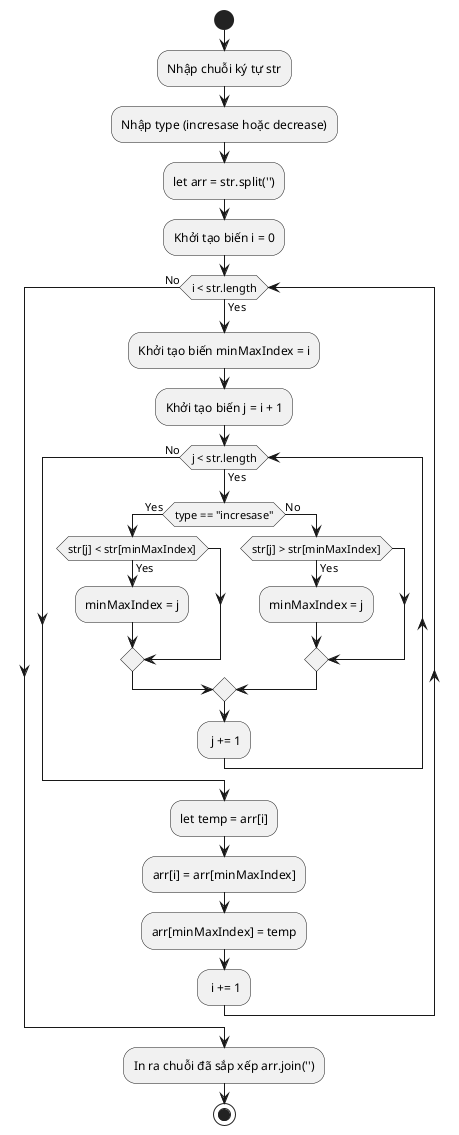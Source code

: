 @startuml 9b
start
:Nhập chuỗi ký tự str;
:Nhập type (incresase hoặc decrease);
:let arr = str.split('');
:Khởi tạo biến i = 0;
while (i < str.length) is (Yes)
    :Khởi tạo biến minMaxIndex = i;
    :Khởi tạo biến j = i + 1;
    while (j < str.length) is (Yes)
        if (type == "incresase") then (Yes)
            if (str[j] < str[minMaxIndex]) then (Yes)
                :minMaxIndex = j;
            endif
        else (No)
            if (str[j] > str[minMaxIndex]) then (Yes)
                :minMaxIndex = j;
            endif
        endif
        : j += 1;
    endwhile (No)
    :let temp = arr[i];
    :arr[i] = arr[minMaxIndex];
    :arr[minMaxIndex] = temp;
    : i += 1;
endwhile (No)
:In ra chuỗi đã sắp xếp arr.join('');
stop
@enduml
